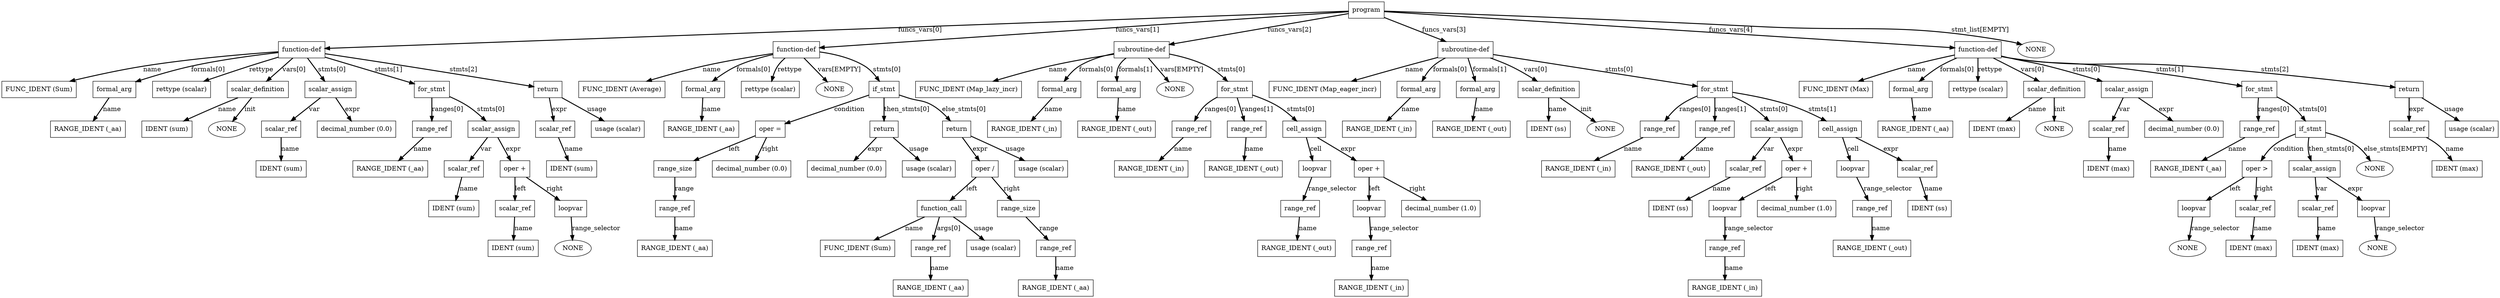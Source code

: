 digraph parsetree {
    ratio=fill
    node [shape="box"]
    edge [style=bold]
    ranksep=equally
    nodesep=0.5
    rankdir = TB
    clusterrank = local
N0 [label="program"]
N1 [label="function-def"]
N2 [label="FUNC_IDENT (Sum)"]
N1->N2 [label="name"]
N3 [label="formal_arg"]
N4 [label="RANGE_IDENT (_aa)"]
N3->N4 [label="name"]
N1->N3 [label="formals[0]"]
N5 [label="rettype (scalar)"]
N1->N5 [label="rettype"]
N6 [label="scalar_definition"]
N7 [label="IDENT (sum)"]
N6->N7 [label="name"]
N8 [shape="ellipse", label="NONE"]
N6->N8 [label="init"]
N1->N6 [label="vars[0]"]
N9 [label="scalar_assign"]
N10 [label="scalar_ref"]
N11 [label="IDENT (sum)"]
N10->N11 [label="name"]
N9->N10 [label="var"]
N12 [label="decimal_number (0.0)"]
N9->N12 [label="expr"]
N1->N9 [label="stmts[0]"]
N13 [label="for_stmt"]
N14 [label="range_ref"]
N15 [label="RANGE_IDENT (_aa)"]
N14->N15 [label="name"]
N13->N14 [label="ranges[0]"]
N16 [label="scalar_assign"]
N17 [label="scalar_ref"]
N18 [label="IDENT (sum)"]
N17->N18 [label="name"]
N16->N17 [label="var"]
N19 [label="oper +"]
N20 [label="scalar_ref"]
N21 [label="IDENT (sum)"]
N20->N21 [label="name"]
N19->N20 [label="left"]
N22 [label="loopvar"]
N23 [shape="ellipse", label="NONE"]
N22->N23 [label="range_selector"]
N19->N22 [label="right"]
N16->N19 [label="expr"]
N13->N16 [label="stmts[0]"]
N1->N13 [label="stmts[1]"]
N24 [label="return"]
N25 [label="scalar_ref"]
N26 [label="IDENT (sum)"]
N25->N26 [label="name"]
N24->N25 [label="expr"]
N27 [label="usage (scalar)"]
N24->N27 [label="usage"]
N1->N24 [label="stmts[2]"]
N0->N1 [label="funcs_vars[0]"]
N28 [label="function-def"]
N29 [label="FUNC_IDENT (Average)"]
N28->N29 [label="name"]
N30 [label="formal_arg"]
N31 [label="RANGE_IDENT (_aa)"]
N30->N31 [label="name"]
N28->N30 [label="formals[0]"]
N32 [label="rettype (scalar)"]
N28->N32 [label="rettype"]
N33 [shape="ellipse", label="NONE"]
N28->N33 [label="vars[EMPTY]"]
N34 [label="if_stmt"]
N35 [label="oper ="]
N36 [label="range_size"]
N37 [label="range_ref"]
N38 [label="RANGE_IDENT (_aa)"]
N37->N38 [label="name"]
N36->N37 [label="range"]
N35->N36 [label="left"]
N39 [label="decimal_number (0.0)"]
N35->N39 [label="right"]
N34->N35 [label="condition"]
N40 [label="return"]
N41 [label="decimal_number (0.0)"]
N40->N41 [label="expr"]
N42 [label="usage (scalar)"]
N40->N42 [label="usage"]
N34->N40 [label="then_stmts[0]"]
N43 [label="return"]
N44 [label="oper /"]
N45 [label="function_call"]
N46 [label="FUNC_IDENT (Sum)"]
N45->N46 [label="name"]
N47 [label="range_ref"]
N48 [label="RANGE_IDENT (_aa)"]
N47->N48 [label="name"]
N45->N47 [label="args[0]"]
N49 [label="usage (scalar)"]
N45->N49 [label="usage"]
N44->N45 [label="left"]
N50 [label="range_size"]
N51 [label="range_ref"]
N52 [label="RANGE_IDENT (_aa)"]
N51->N52 [label="name"]
N50->N51 [label="range"]
N44->N50 [label="right"]
N43->N44 [label="expr"]
N53 [label="usage (scalar)"]
N43->N53 [label="usage"]
N34->N43 [label="else_stmts[0]"]
N28->N34 [label="stmts[0]"]
N0->N28 [label="funcs_vars[1]"]
N54 [label="subroutine-def"]
N55 [label="FUNC_IDENT (Map_lazy_incr)"]
N54->N55 [label="name"]
N56 [label="formal_arg"]
N57 [label="RANGE_IDENT (_in)"]
N56->N57 [label="name"]
N54->N56 [label="formals[0]"]
N58 [label="formal_arg"]
N59 [label="RANGE_IDENT (_out)"]
N58->N59 [label="name"]
N54->N58 [label="formals[1]"]
N60 [shape="ellipse", label="NONE"]
N54->N60 [label="vars[EMPTY]"]
N61 [label="for_stmt"]
N62 [label="range_ref"]
N63 [label="RANGE_IDENT (_in)"]
N62->N63 [label="name"]
N61->N62 [label="ranges[0]"]
N64 [label="range_ref"]
N65 [label="RANGE_IDENT (_out)"]
N64->N65 [label="name"]
N61->N64 [label="ranges[1]"]
N66 [label="cell_assign"]
N67 [label="loopvar"]
N68 [label="range_ref"]
N69 [label="RANGE_IDENT (_out)"]
N68->N69 [label="name"]
N67->N68 [label="range_selector"]
N66->N67 [label="cell"]
N70 [label="oper +"]
N71 [label="loopvar"]
N72 [label="range_ref"]
N73 [label="RANGE_IDENT (_in)"]
N72->N73 [label="name"]
N71->N72 [label="range_selector"]
N70->N71 [label="left"]
N74 [label="decimal_number (1.0)"]
N70->N74 [label="right"]
N66->N70 [label="expr"]
N61->N66 [label="stmts[0]"]
N54->N61 [label="stmts[0]"]
N0->N54 [label="funcs_vars[2]"]
N75 [label="subroutine-def"]
N76 [label="FUNC_IDENT (Map_eager_incr)"]
N75->N76 [label="name"]
N77 [label="formal_arg"]
N78 [label="RANGE_IDENT (_in)"]
N77->N78 [label="name"]
N75->N77 [label="formals[0]"]
N79 [label="formal_arg"]
N80 [label="RANGE_IDENT (_out)"]
N79->N80 [label="name"]
N75->N79 [label="formals[1]"]
N81 [label="scalar_definition"]
N82 [label="IDENT (ss)"]
N81->N82 [label="name"]
N83 [shape="ellipse", label="NONE"]
N81->N83 [label="init"]
N75->N81 [label="vars[0]"]
N84 [label="for_stmt"]
N85 [label="range_ref"]
N86 [label="RANGE_IDENT (_in)"]
N85->N86 [label="name"]
N84->N85 [label="ranges[0]"]
N87 [label="range_ref"]
N88 [label="RANGE_IDENT (_out)"]
N87->N88 [label="name"]
N84->N87 [label="ranges[1]"]
N89 [label="scalar_assign"]
N90 [label="scalar_ref"]
N91 [label="IDENT (ss)"]
N90->N91 [label="name"]
N89->N90 [label="var"]
N92 [label="oper +"]
N93 [label="loopvar"]
N94 [label="range_ref"]
N95 [label="RANGE_IDENT (_in)"]
N94->N95 [label="name"]
N93->N94 [label="range_selector"]
N92->N93 [label="left"]
N96 [label="decimal_number (1.0)"]
N92->N96 [label="right"]
N89->N92 [label="expr"]
N84->N89 [label="stmts[0]"]
N97 [label="cell_assign"]
N98 [label="loopvar"]
N99 [label="range_ref"]
N100 [label="RANGE_IDENT (_out)"]
N99->N100 [label="name"]
N98->N99 [label="range_selector"]
N97->N98 [label="cell"]
N101 [label="scalar_ref"]
N102 [label="IDENT (ss)"]
N101->N102 [label="name"]
N97->N101 [label="expr"]
N84->N97 [label="stmts[1]"]
N75->N84 [label="stmts[0]"]
N0->N75 [label="funcs_vars[3]"]
N103 [label="function-def"]
N104 [label="FUNC_IDENT (Max)"]
N103->N104 [label="name"]
N105 [label="formal_arg"]
N106 [label="RANGE_IDENT (_aa)"]
N105->N106 [label="name"]
N103->N105 [label="formals[0]"]
N107 [label="rettype (scalar)"]
N103->N107 [label="rettype"]
N108 [label="scalar_definition"]
N109 [label="IDENT (max)"]
N108->N109 [label="name"]
N110 [shape="ellipse", label="NONE"]
N108->N110 [label="init"]
N103->N108 [label="vars[0]"]
N111 [label="scalar_assign"]
N112 [label="scalar_ref"]
N113 [label="IDENT (max)"]
N112->N113 [label="name"]
N111->N112 [label="var"]
N114 [label="decimal_number (0.0)"]
N111->N114 [label="expr"]
N103->N111 [label="stmts[0]"]
N115 [label="for_stmt"]
N116 [label="range_ref"]
N117 [label="RANGE_IDENT (_aa)"]
N116->N117 [label="name"]
N115->N116 [label="ranges[0]"]
N118 [label="if_stmt"]
N119 [label="oper >"]
N120 [label="loopvar"]
N121 [shape="ellipse", label="NONE"]
N120->N121 [label="range_selector"]
N119->N120 [label="left"]
N122 [label="scalar_ref"]
N123 [label="IDENT (max)"]
N122->N123 [label="name"]
N119->N122 [label="right"]
N118->N119 [label="condition"]
N124 [label="scalar_assign"]
N125 [label="scalar_ref"]
N126 [label="IDENT (max)"]
N125->N126 [label="name"]
N124->N125 [label="var"]
N127 [label="loopvar"]
N128 [shape="ellipse", label="NONE"]
N127->N128 [label="range_selector"]
N124->N127 [label="expr"]
N118->N124 [label="then_stmts[0]"]
N129 [shape="ellipse", label="NONE"]
N118->N129 [label="else_stmts[EMPTY]"]
N115->N118 [label="stmts[0]"]
N103->N115 [label="stmts[1]"]
N130 [label="return"]
N131 [label="scalar_ref"]
N132 [label="IDENT (max)"]
N131->N132 [label="name"]
N130->N131 [label="expr"]
N133 [label="usage (scalar)"]
N130->N133 [label="usage"]
N103->N130 [label="stmts[2]"]
N0->N103 [label="funcs_vars[4]"]
N134 [shape="ellipse", label="NONE"]
N0->N134 [label="stmt_list[EMPTY]"]
}
